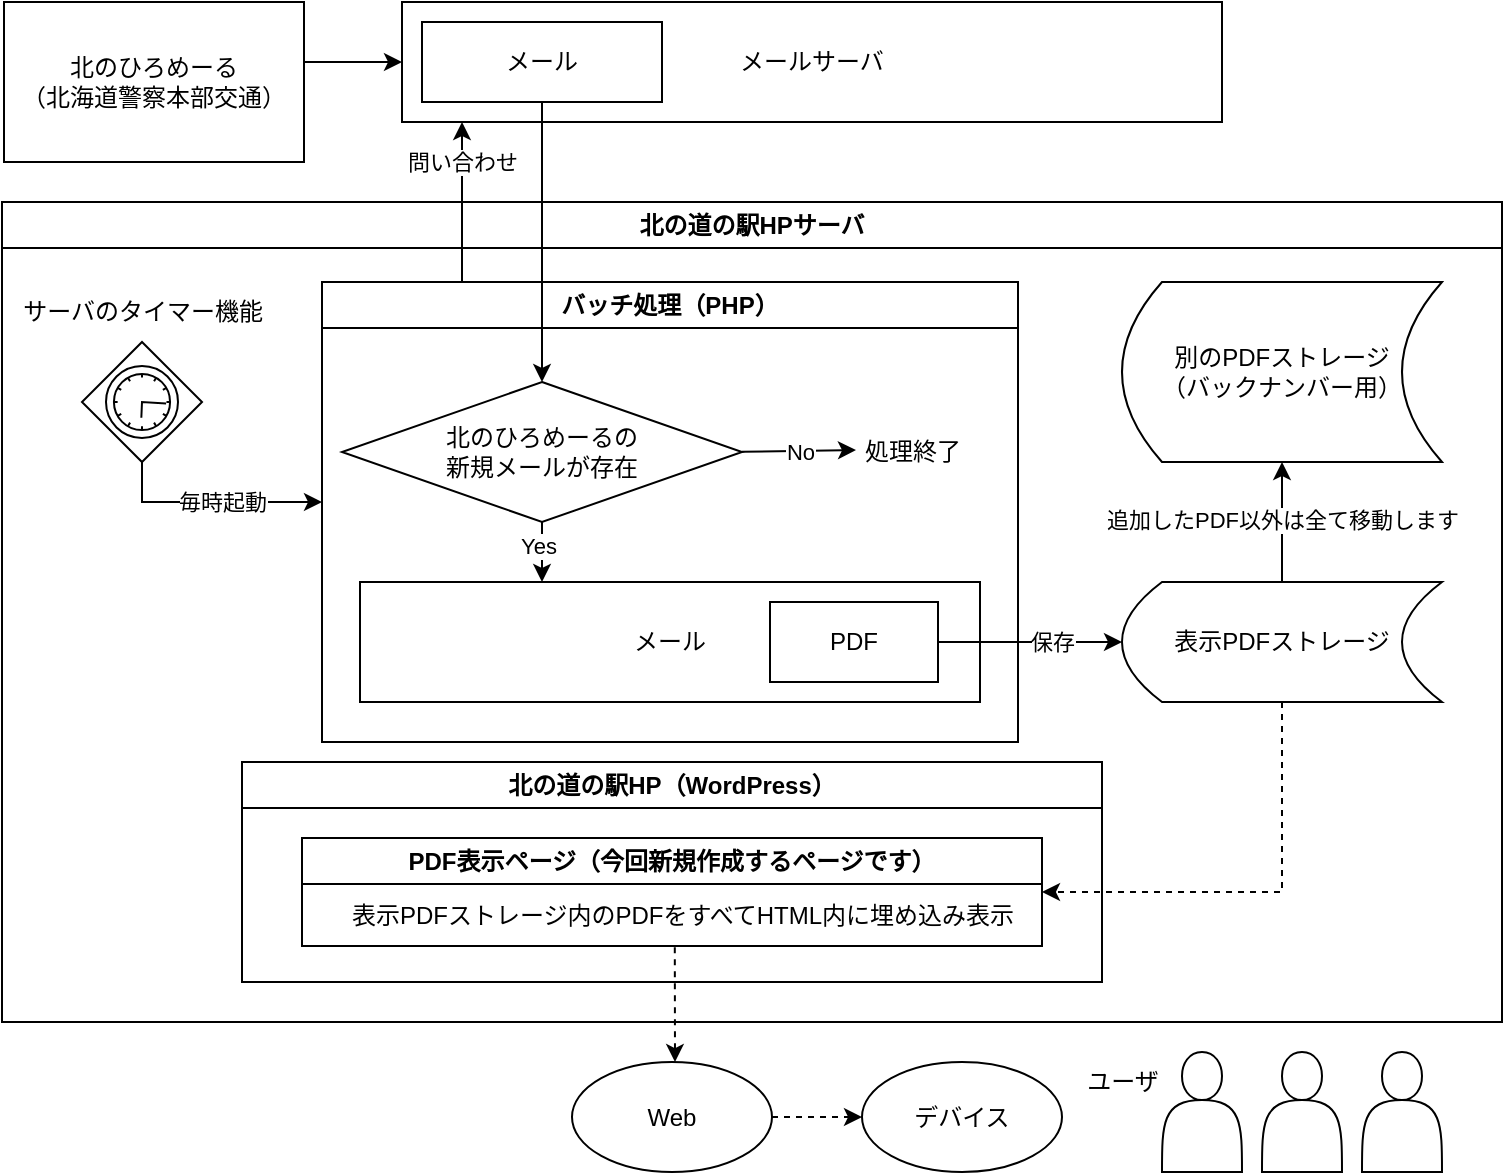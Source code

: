 <mxfile version="24.7.6">
  <diagram name="ページ1" id="-MHORYxmXkgk6OEYyXIY">
    <mxGraphModel dx="1036" dy="836" grid="1" gridSize="10" guides="1" tooltips="1" connect="1" arrows="1" fold="1" page="1" pageScale="1" pageWidth="827" pageHeight="1169" math="0" shadow="0">
      <root>
        <mxCell id="0" />
        <mxCell id="1" parent="0" />
        <mxCell id="OlAqE655WdlyNZaHh5r8-6" value="北の道の駅HPサーバ" style="swimlane;whiteSpace=wrap;html=1;startSize=23;" vertex="1" parent="1">
          <mxGeometry x="40" y="160" width="750" height="410" as="geometry" />
        </mxCell>
        <mxCell id="OlAqE655WdlyNZaHh5r8-19" value="" style="points=[[0.25,0.25,0],[0.5,0,0],[0.75,0.25,0],[1,0.5,0],[0.75,0.75,0],[0.5,1,0],[0.25,0.75,0],[0,0.5,0]];shape=mxgraph.bpmn.gateway2;html=1;verticalLabelPosition=bottom;labelBackgroundColor=#ffffff;verticalAlign=top;align=center;perimeter=rhombusPerimeter;outlineConnect=0;outline=standard;symbol=timer;direction=south;" vertex="1" parent="OlAqE655WdlyNZaHh5r8-6">
          <mxGeometry x="40" y="70" width="60" height="60" as="geometry" />
        </mxCell>
        <mxCell id="OlAqE655WdlyNZaHh5r8-20" value="サーバのタイマー機能" style="text;html=1;align=center;verticalAlign=middle;resizable=0;points=[];autosize=1;strokeColor=none;fillColor=none;" vertex="1" parent="OlAqE655WdlyNZaHh5r8-6">
          <mxGeometry y="40" width="140" height="30" as="geometry" />
        </mxCell>
        <mxCell id="OlAqE655WdlyNZaHh5r8-31" value="" style="edgeStyle=orthogonalEdgeStyle;rounded=0;orthogonalLoop=1;jettySize=auto;html=1;" edge="1" parent="OlAqE655WdlyNZaHh5r8-6" source="OlAqE655WdlyNZaHh5r8-26" target="OlAqE655WdlyNZaHh5r8-27">
          <mxGeometry relative="1" as="geometry" />
        </mxCell>
        <mxCell id="OlAqE655WdlyNZaHh5r8-41" value="追加したPDF以外は全て移動します" style="edgeLabel;html=1;align=center;verticalAlign=middle;resizable=0;points=[];" vertex="1" connectable="0" parent="OlAqE655WdlyNZaHh5r8-31">
          <mxGeometry x="0.047" relative="1" as="geometry">
            <mxPoint as="offset" />
          </mxGeometry>
        </mxCell>
        <mxCell id="OlAqE655WdlyNZaHh5r8-108" style="edgeStyle=elbowEdgeStyle;rounded=0;orthogonalLoop=1;jettySize=auto;html=1;entryX=1;entryY=0.5;entryDx=0;entryDy=0;exitX=0.5;exitY=1;exitDx=0;exitDy=0;dashed=1;" edge="1" parent="OlAqE655WdlyNZaHh5r8-6" source="OlAqE655WdlyNZaHh5r8-26" target="OlAqE655WdlyNZaHh5r8-120">
          <mxGeometry relative="1" as="geometry">
            <mxPoint x="640" y="272.5" as="sourcePoint" />
            <mxPoint x="510" y="335" as="targetPoint" />
            <Array as="points">
              <mxPoint x="640" y="310" />
            </Array>
          </mxGeometry>
        </mxCell>
        <mxCell id="OlAqE655WdlyNZaHh5r8-26" value="表示PDFストレージ" style="shape=dataStorage;whiteSpace=wrap;html=1;fixedSize=1;" vertex="1" parent="OlAqE655WdlyNZaHh5r8-6">
          <mxGeometry x="560" y="190" width="160" height="60" as="geometry" />
        </mxCell>
        <mxCell id="OlAqE655WdlyNZaHh5r8-27" value="別のPDFストレージ&lt;div&gt;（バックナンバー用）&lt;/div&gt;" style="shape=dataStorage;whiteSpace=wrap;html=1;fixedSize=1;" vertex="1" parent="OlAqE655WdlyNZaHh5r8-6">
          <mxGeometry x="560" y="40" width="160" height="90" as="geometry" />
        </mxCell>
        <mxCell id="OlAqE655WdlyNZaHh5r8-35" value="バッチ処理（PHP）" style="swimlane;whiteSpace=wrap;html=1;" vertex="1" parent="OlAqE655WdlyNZaHh5r8-6">
          <mxGeometry x="160" y="40" width="348" height="230" as="geometry" />
        </mxCell>
        <mxCell id="OlAqE655WdlyNZaHh5r8-39" value="メール" style="rounded=0;whiteSpace=wrap;html=1;" vertex="1" parent="OlAqE655WdlyNZaHh5r8-35">
          <mxGeometry x="19" y="150" width="310" height="60" as="geometry" />
        </mxCell>
        <mxCell id="OlAqE655WdlyNZaHh5r8-45" value="PDF" style="rounded=0;whiteSpace=wrap;html=1;" vertex="1" parent="OlAqE655WdlyNZaHh5r8-35">
          <mxGeometry x="224" y="160" width="84" height="40" as="geometry" />
        </mxCell>
        <mxCell id="OlAqE655WdlyNZaHh5r8-63" value="" style="edgeStyle=orthogonalEdgeStyle;rounded=0;orthogonalLoop=1;jettySize=auto;html=1;" edge="1" parent="OlAqE655WdlyNZaHh5r8-35" source="OlAqE655WdlyNZaHh5r8-60">
          <mxGeometry relative="1" as="geometry">
            <mxPoint x="110" y="150" as="targetPoint" />
          </mxGeometry>
        </mxCell>
        <mxCell id="OlAqE655WdlyNZaHh5r8-64" value="Yes" style="edgeLabel;html=1;align=center;verticalAlign=middle;resizable=0;points=[];" vertex="1" connectable="0" parent="OlAqE655WdlyNZaHh5r8-63">
          <mxGeometry x="-0.234" y="-2" relative="1" as="geometry">
            <mxPoint as="offset" />
          </mxGeometry>
        </mxCell>
        <mxCell id="OlAqE655WdlyNZaHh5r8-60" value="北のひろめーるの&lt;div&gt;新規メールが存在&lt;/div&gt;" style="rhombus;whiteSpace=wrap;html=1;" vertex="1" parent="OlAqE655WdlyNZaHh5r8-35">
          <mxGeometry x="10" y="50" width="200" height="70" as="geometry" />
        </mxCell>
        <mxCell id="OlAqE655WdlyNZaHh5r8-71" value="処理終了" style="text;html=1;align=center;verticalAlign=middle;resizable=0;points=[];autosize=1;strokeColor=none;fillColor=none;" vertex="1" parent="OlAqE655WdlyNZaHh5r8-35">
          <mxGeometry x="260" y="70" width="70" height="30" as="geometry" />
        </mxCell>
        <mxCell id="OlAqE655WdlyNZaHh5r8-69" value="" style="edgeStyle=none;orthogonalLoop=1;jettySize=auto;html=1;rounded=0;entryX=0.1;entryY=0.467;entryDx=0;entryDy=0;entryPerimeter=0;" edge="1" parent="OlAqE655WdlyNZaHh5r8-35" target="OlAqE655WdlyNZaHh5r8-71">
          <mxGeometry width="100" relative="1" as="geometry">
            <mxPoint x="210" y="84.88" as="sourcePoint" />
            <mxPoint x="250" y="84.88" as="targetPoint" />
            <Array as="points" />
          </mxGeometry>
        </mxCell>
        <mxCell id="OlAqE655WdlyNZaHh5r8-70" value="No" style="edgeLabel;html=1;align=center;verticalAlign=middle;resizable=0;points=[];" vertex="1" connectable="0" parent="OlAqE655WdlyNZaHh5r8-69">
          <mxGeometry x="0.04" relative="1" as="geometry">
            <mxPoint x="-1" as="offset" />
          </mxGeometry>
        </mxCell>
        <mxCell id="OlAqE655WdlyNZaHh5r8-29" value="" style="edgeStyle=orthogonalEdgeStyle;rounded=0;orthogonalLoop=1;jettySize=auto;html=1;entryX=0;entryY=0.5;entryDx=0;entryDy=0;exitX=1;exitY=0.75;exitDx=0;exitDy=0;" edge="1" parent="OlAqE655WdlyNZaHh5r8-6" source="OlAqE655WdlyNZaHh5r8-45" target="OlAqE655WdlyNZaHh5r8-26">
          <mxGeometry relative="1" as="geometry">
            <mxPoint x="520" y="150" as="sourcePoint" />
            <mxPoint x="500" y="250" as="targetPoint" />
            <Array as="points">
              <mxPoint x="468" y="220" />
            </Array>
          </mxGeometry>
        </mxCell>
        <mxCell id="OlAqE655WdlyNZaHh5r8-58" value="保存" style="edgeLabel;html=1;align=center;verticalAlign=middle;resizable=0;points=[];" vertex="1" connectable="0" parent="OlAqE655WdlyNZaHh5r8-29">
          <mxGeometry x="0.018" y="2" relative="1" as="geometry">
            <mxPoint x="15" y="2" as="offset" />
          </mxGeometry>
        </mxCell>
        <mxCell id="OlAqE655WdlyNZaHh5r8-21" value="" style="edgeStyle=orthogonalEdgeStyle;rounded=0;orthogonalLoop=1;jettySize=auto;html=1;exitX=1;exitY=0.5;exitDx=0;exitDy=0;exitPerimeter=0;" edge="1" parent="OlAqE655WdlyNZaHh5r8-6" source="OlAqE655WdlyNZaHh5r8-19">
          <mxGeometry relative="1" as="geometry">
            <mxPoint x="160" y="150" as="targetPoint" />
            <Array as="points">
              <mxPoint x="70" y="150" />
            </Array>
          </mxGeometry>
        </mxCell>
        <mxCell id="OlAqE655WdlyNZaHh5r8-37" value="毎時起動" style="edgeLabel;html=1;align=center;verticalAlign=middle;resizable=0;points=[];" vertex="1" connectable="0" parent="OlAqE655WdlyNZaHh5r8-21">
          <mxGeometry x="-0.53" relative="1" as="geometry">
            <mxPoint x="34" as="offset" />
          </mxGeometry>
        </mxCell>
        <mxCell id="OlAqE655WdlyNZaHh5r8-47" value="北の道の駅HP（WordPress&lt;span style=&quot;background-color: initial;&quot;&gt;）&lt;/span&gt;" style="swimlane;whiteSpace=wrap;html=1;fillColor=default;startSize=23;" vertex="1" parent="OlAqE655WdlyNZaHh5r8-6">
          <mxGeometry x="120" y="280" width="430" height="110" as="geometry" />
        </mxCell>
        <mxCell id="OlAqE655WdlyNZaHh5r8-120" value="PDF表示ページ（今回新規作成するページです）" style="swimlane;whiteSpace=wrap;html=1;" vertex="1" parent="OlAqE655WdlyNZaHh5r8-47">
          <mxGeometry x="30" y="38" width="370" height="54" as="geometry" />
        </mxCell>
        <mxCell id="OlAqE655WdlyNZaHh5r8-129" value="表示PDFストレージ内のPDFをすべてHTML内に埋め込み表示" style="text;html=1;align=center;verticalAlign=middle;resizable=0;points=[];autosize=1;strokeColor=none;fillColor=none;" vertex="1" parent="OlAqE655WdlyNZaHh5r8-120">
          <mxGeometry x="10" y="24" width="360" height="30" as="geometry" />
        </mxCell>
        <mxCell id="OlAqE655WdlyNZaHh5r8-9" value="" style="edgeStyle=orthogonalEdgeStyle;rounded=0;orthogonalLoop=1;jettySize=auto;html=1;" edge="1" parent="1" source="OlAqE655WdlyNZaHh5r8-7" target="OlAqE655WdlyNZaHh5r8-8">
          <mxGeometry relative="1" as="geometry">
            <Array as="points">
              <mxPoint x="210" y="90" />
              <mxPoint x="210" y="90" />
            </Array>
          </mxGeometry>
        </mxCell>
        <mxCell id="OlAqE655WdlyNZaHh5r8-7" value="北のひろめーる&lt;div&gt;（北海道警察本部交通）&lt;/div&gt;" style="rounded=0;whiteSpace=wrap;html=1;" vertex="1" parent="1">
          <mxGeometry x="41" y="60" width="150" height="80" as="geometry" />
        </mxCell>
        <mxCell id="OlAqE655WdlyNZaHh5r8-8" value="メールサーバ" style="whiteSpace=wrap;html=1;rounded=0;align=center;" vertex="1" parent="1">
          <mxGeometry x="240" y="60" width="410" height="60" as="geometry" />
        </mxCell>
        <mxCell id="OlAqE655WdlyNZaHh5r8-25" value="" style="edgeStyle=orthogonalEdgeStyle;rounded=0;orthogonalLoop=1;jettySize=auto;html=1;" edge="1" parent="1">
          <mxGeometry relative="1" as="geometry">
            <mxPoint x="270" y="200" as="sourcePoint" />
            <mxPoint x="270" y="120" as="targetPoint" />
            <Array as="points">
              <mxPoint x="270" y="200" />
              <mxPoint x="270" y="120" />
            </Array>
          </mxGeometry>
        </mxCell>
        <mxCell id="OlAqE655WdlyNZaHh5r8-38" value="問い合わせ" style="edgeLabel;html=1;align=center;verticalAlign=middle;resizable=0;points=[];" vertex="1" connectable="0" parent="OlAqE655WdlyNZaHh5r8-25">
          <mxGeometry x="0.322" relative="1" as="geometry">
            <mxPoint y="-7" as="offset" />
          </mxGeometry>
        </mxCell>
        <mxCell id="OlAqE655WdlyNZaHh5r8-48" value="" style="shape=actor;whiteSpace=wrap;html=1;" vertex="1" parent="1">
          <mxGeometry x="720" y="585" width="40" height="60" as="geometry" />
        </mxCell>
        <mxCell id="OlAqE655WdlyNZaHh5r8-52" value="&lt;div&gt;&lt;br&gt;&lt;/div&gt;&lt;div&gt;&lt;br&gt;&lt;/div&gt;" style="shape=actor;whiteSpace=wrap;html=1;" vertex="1" parent="1">
          <mxGeometry x="670" y="585" width="40" height="60" as="geometry" />
        </mxCell>
        <mxCell id="OlAqE655WdlyNZaHh5r8-53" value="" style="shape=actor;whiteSpace=wrap;html=1;" vertex="1" parent="1">
          <mxGeometry x="620" y="585" width="40" height="60" as="geometry" />
        </mxCell>
        <mxCell id="OlAqE655WdlyNZaHh5r8-111" value="" style="edgeStyle=orthogonalEdgeStyle;rounded=0;orthogonalLoop=1;jettySize=auto;html=1;dashed=1;" edge="1" parent="1" source="OlAqE655WdlyNZaHh5r8-87" target="OlAqE655WdlyNZaHh5r8-94">
          <mxGeometry relative="1" as="geometry" />
        </mxCell>
        <mxCell id="OlAqE655WdlyNZaHh5r8-87" value="Web" style="ellipse;whiteSpace=wrap;html=1;" vertex="1" parent="1">
          <mxGeometry x="325" y="590" width="100" height="55" as="geometry" />
        </mxCell>
        <mxCell id="OlAqE655WdlyNZaHh5r8-94" value="デバイス" style="ellipse;whiteSpace=wrap;html=1;" vertex="1" parent="1">
          <mxGeometry x="470" y="590" width="100" height="55" as="geometry" />
        </mxCell>
        <mxCell id="OlAqE655WdlyNZaHh5r8-96" value="ユーザ" style="text;html=1;align=center;verticalAlign=middle;resizable=0;points=[];autosize=1;strokeColor=none;fillColor=none;" vertex="1" parent="1">
          <mxGeometry x="570" y="585" width="60" height="30" as="geometry" />
        </mxCell>
        <mxCell id="OlAqE655WdlyNZaHh5r8-110" value="" style="edgeStyle=elbowEdgeStyle;rounded=0;orthogonalLoop=1;jettySize=auto;html=1;dashed=1;exitX=0.49;exitY=1.019;exitDx=0;exitDy=0;exitPerimeter=0;" edge="1" parent="1" source="OlAqE655WdlyNZaHh5r8-129" target="OlAqE655WdlyNZaHh5r8-87">
          <mxGeometry relative="1" as="geometry">
            <mxPoint x="375" y="533" as="sourcePoint" />
          </mxGeometry>
        </mxCell>
        <mxCell id="OlAqE655WdlyNZaHh5r8-135" style="edgeStyle=orthogonalEdgeStyle;rounded=0;orthogonalLoop=1;jettySize=auto;html=1;entryX=0.5;entryY=0;entryDx=0;entryDy=0;" edge="1" parent="1" source="OlAqE655WdlyNZaHh5r8-131" target="OlAqE655WdlyNZaHh5r8-60">
          <mxGeometry relative="1" as="geometry" />
        </mxCell>
        <mxCell id="OlAqE655WdlyNZaHh5r8-131" value="メール" style="rounded=0;whiteSpace=wrap;html=1;" vertex="1" parent="1">
          <mxGeometry x="250" y="70" width="120" height="40" as="geometry" />
        </mxCell>
      </root>
    </mxGraphModel>
  </diagram>
</mxfile>
